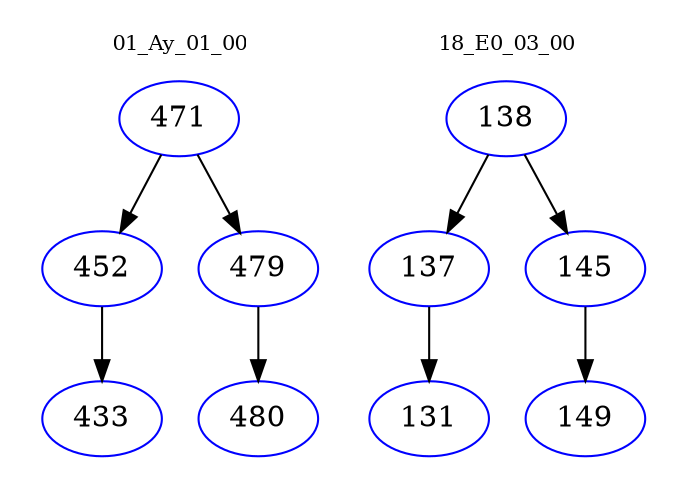 digraph{
subgraph cluster_0 {
color = white
label = "01_Ay_01_00";
fontsize=10;
T0_471 [label="471", color="blue"]
T0_471 -> T0_452 [color="black"]
T0_452 [label="452", color="blue"]
T0_452 -> T0_433 [color="black"]
T0_433 [label="433", color="blue"]
T0_471 -> T0_479 [color="black"]
T0_479 [label="479", color="blue"]
T0_479 -> T0_480 [color="black"]
T0_480 [label="480", color="blue"]
}
subgraph cluster_1 {
color = white
label = "18_E0_03_00";
fontsize=10;
T1_138 [label="138", color="blue"]
T1_138 -> T1_137 [color="black"]
T1_137 [label="137", color="blue"]
T1_137 -> T1_131 [color="black"]
T1_131 [label="131", color="blue"]
T1_138 -> T1_145 [color="black"]
T1_145 [label="145", color="blue"]
T1_145 -> T1_149 [color="black"]
T1_149 [label="149", color="blue"]
}
}
